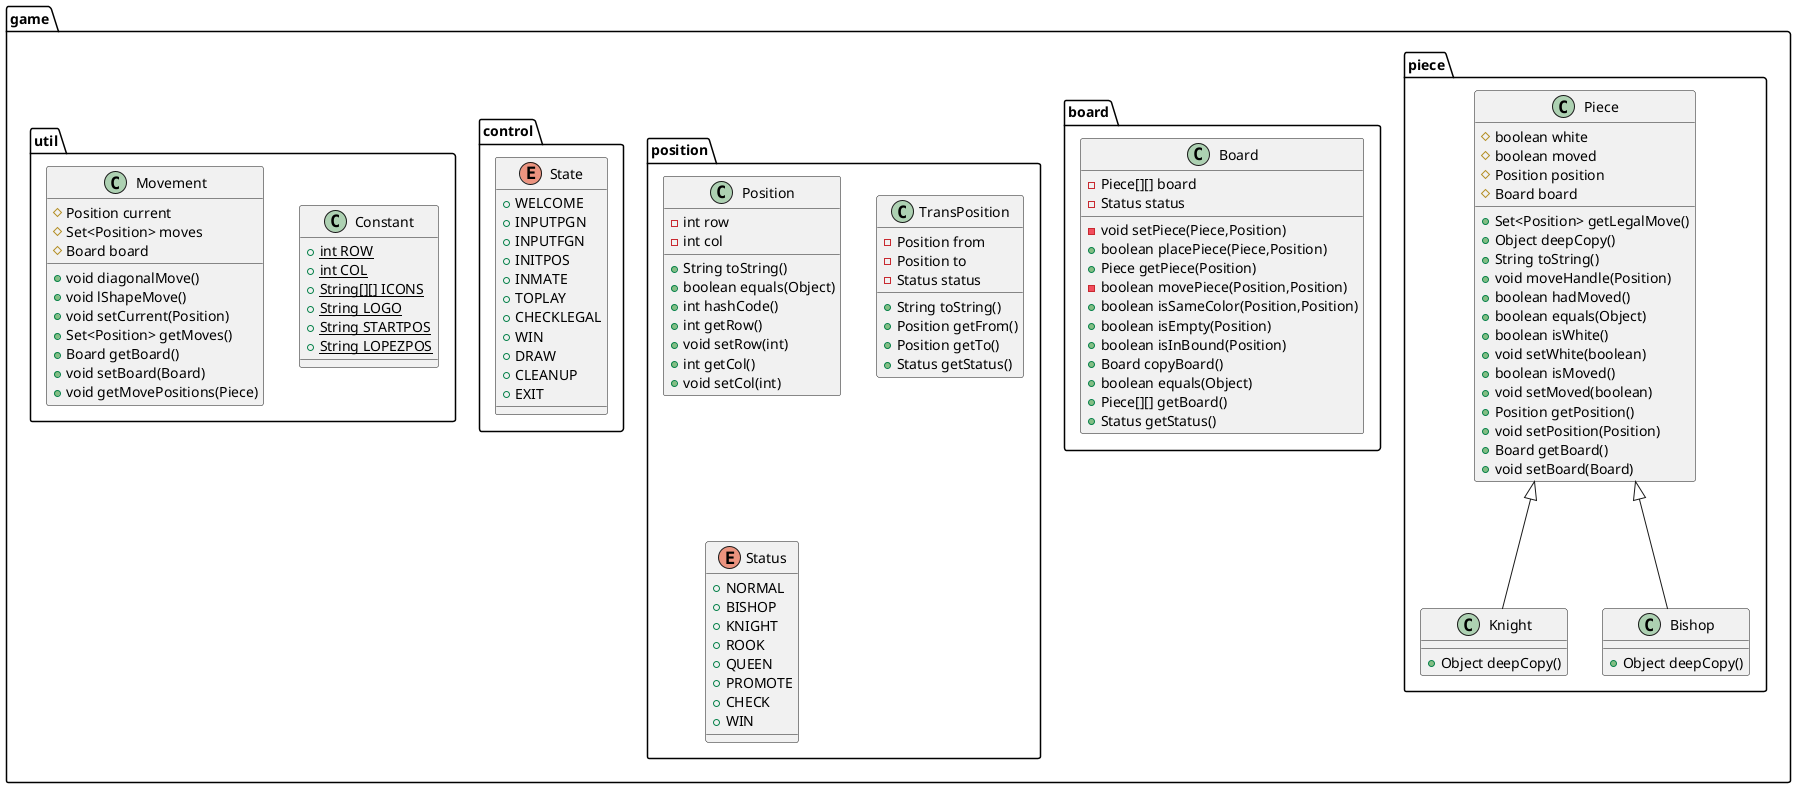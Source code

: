 @startuml
class game.piece.Knight {
+ Object deepCopy()
}

class game.board.Board {
- Piece[][] board
- Status status
- void setPiece(Piece,Position)
+ boolean placePiece(Piece,Position)
+ Piece getPiece(Position)
- boolean movePiece(Position,Position)
+ boolean isSameColor(Position,Position)
+ boolean isEmpty(Position)
+ boolean isInBound(Position)
+ Board copyBoard()
+ boolean equals(Object)
+ Piece[][] getBoard()
+ Status getStatus()
}


class game.position.Position {
- int row
- int col
+ String toString()
+ boolean equals(Object)
+ int hashCode()
+ int getRow()
+ void setRow(int)
+ int getCol()
+ void setCol(int)
}


enum game.control.State {
+  WELCOME
+  INPUTPGN
+  INPUTFGN
+  INITPOS
+  INMATE
+  TOPLAY
+  CHECKLEGAL
+  WIN
+  DRAW
+  CLEANUP
+  EXIT
}

class game.piece.Piece {
# boolean white
# boolean moved
# Position position
# Board board
+ Set<Position> getLegalMove()
+ Object deepCopy()
+ String toString()
+ void moveHandle(Position)
+ boolean hadMoved()
+ boolean equals(Object)
+ boolean isWhite()
+ void setWhite(boolean)
+ boolean isMoved()
+ void setMoved(boolean)
+ Position getPosition()
+ void setPosition(Position)
+ Board getBoard()
+ void setBoard(Board)
}


class game.util.Constant {
+ {static} int ROW
+ {static} int COL
+ {static} String[][] ICONS
+ {static} String LOGO
+ {static} String STARTPOS
+ {static} String LOPEZPOS
}

class game.util.Movement {
# Position current
# Set<Position> moves
# Board board
+ void diagonalMove()
+ void lShapeMove()
+ void setCurrent(Position)
+ Set<Position> getMoves()
+ Board getBoard()
+ void setBoard(Board)
+ void getMovePositions(Piece)
}


class game.position.TransPosition {
- Position from
- Position to
- Status status
+ String toString()
+ Position getFrom()
+ Position getTo()
+ Status getStatus()
}


enum game.position.Status {
+  NORMAL
+  BISHOP
+  KNIGHT
+  ROOK
+  QUEEN
+  PROMOTE
+  CHECK
+  WIN
}

class game.piece.Bishop {
+ Object deepCopy()
}



game.piece.Piece <|-- game.piece.Knight
game.piece.Piece <|-- game.piece.Bishop
@enduml